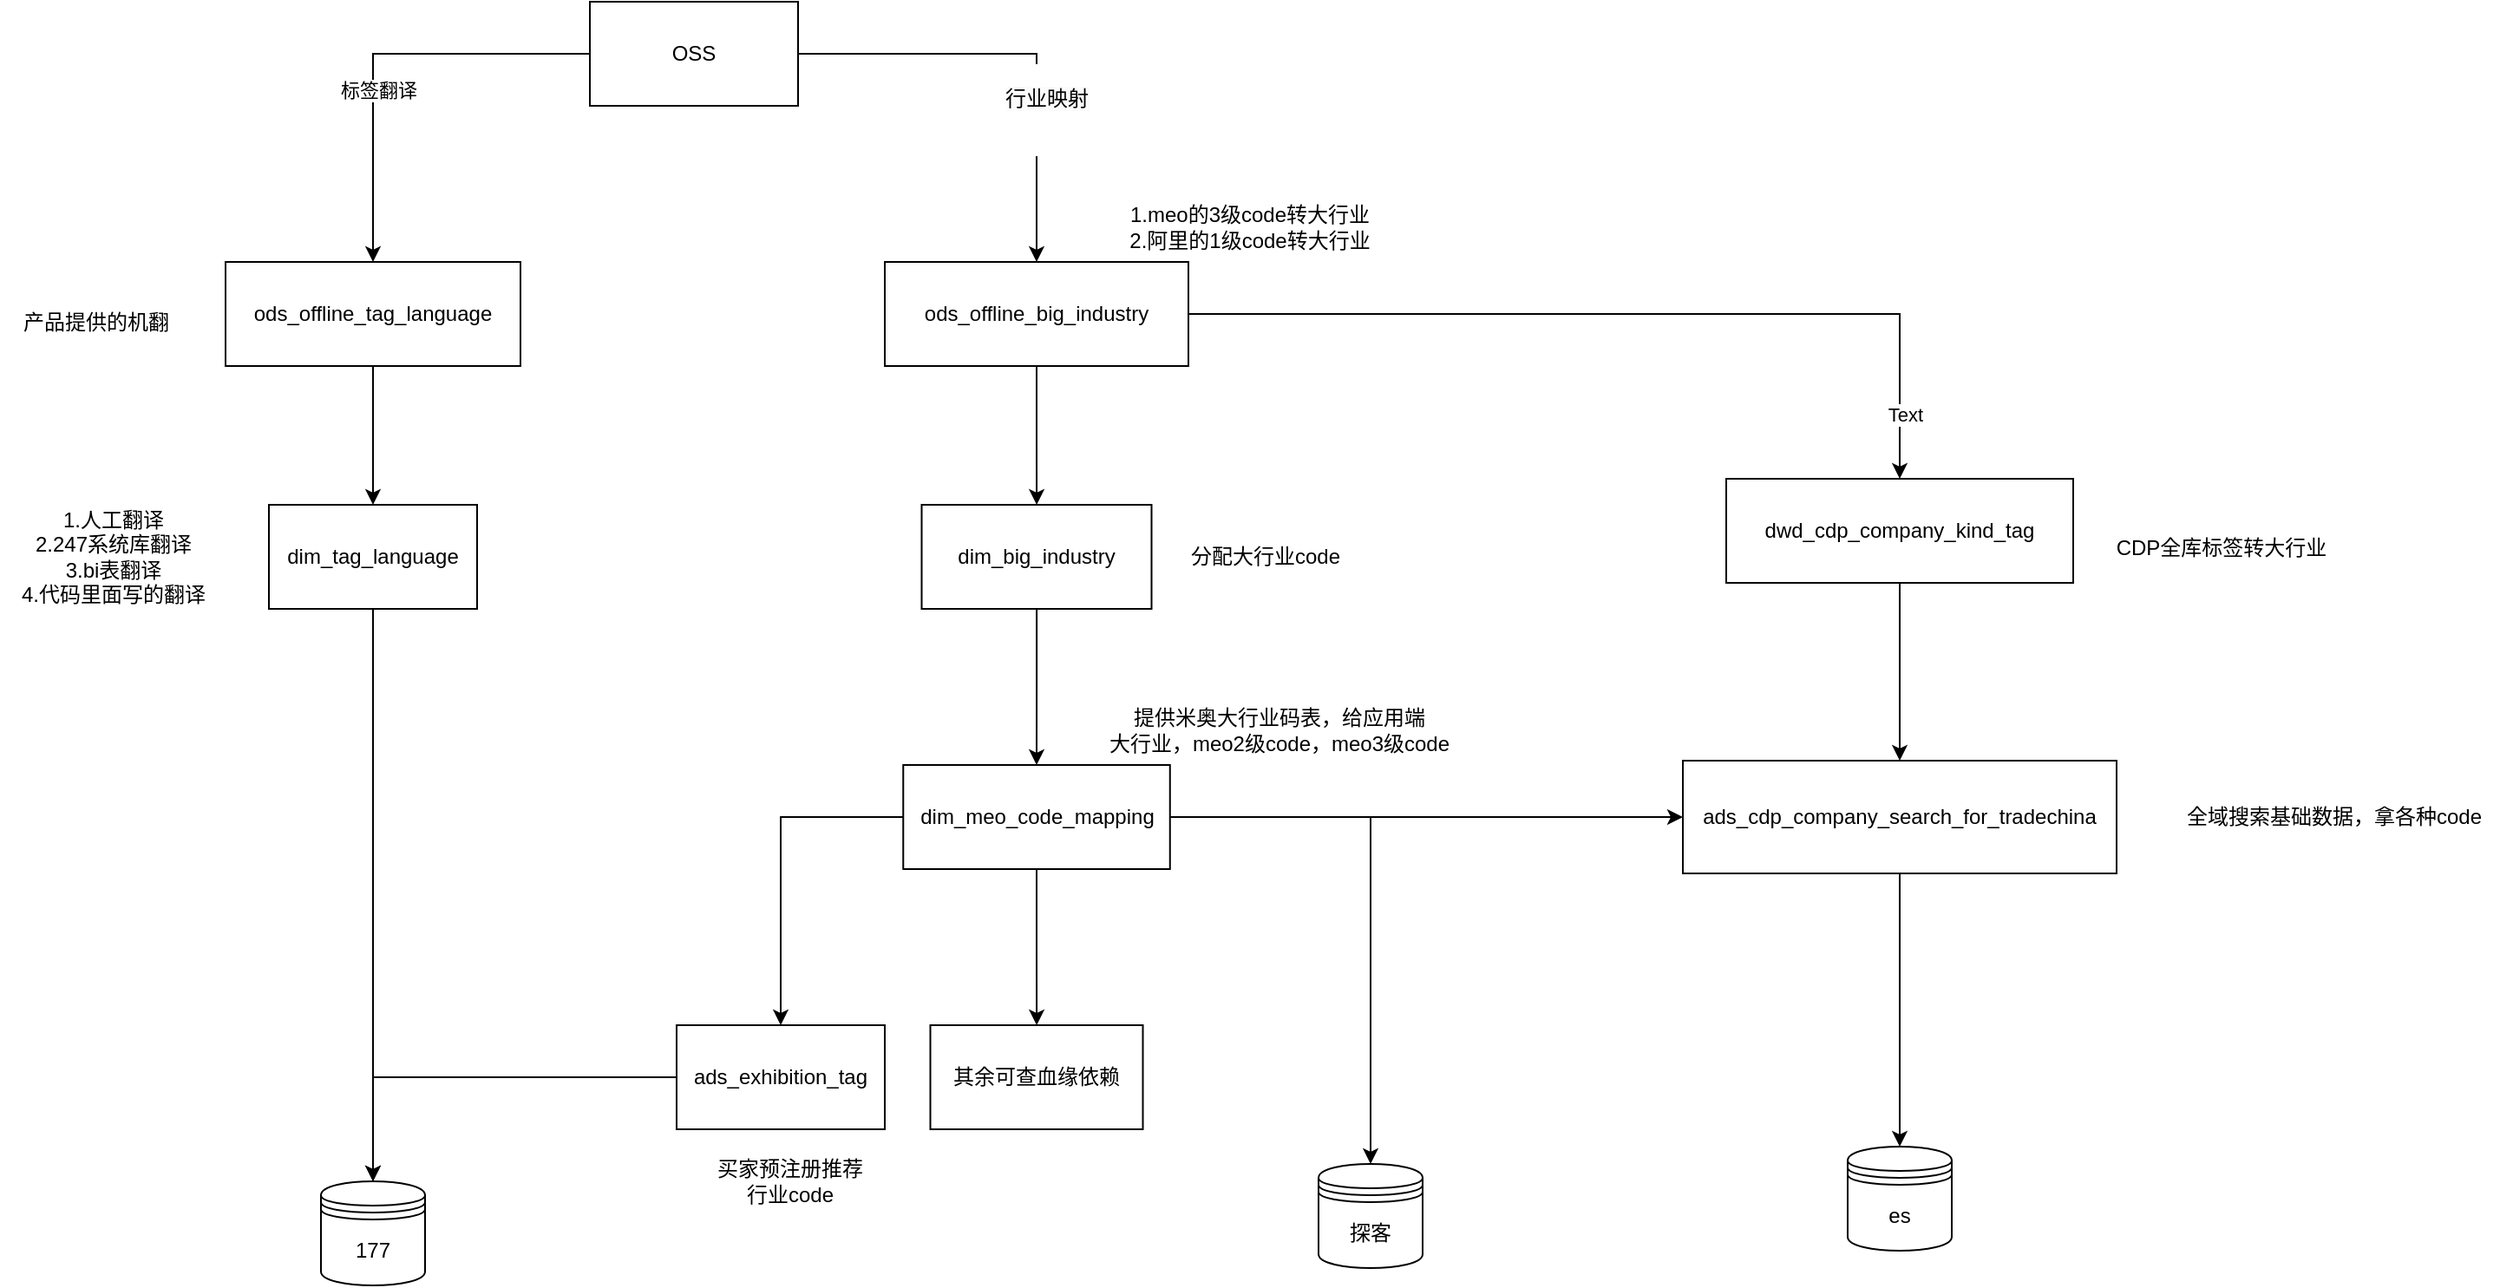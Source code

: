 <mxfile version="21.2.1" type="github">
  <diagram name="第 1 页" id="tXZeTJExA0IHet5Cv4S0">
    <mxGraphModel dx="2261" dy="796" grid="1" gridSize="10" guides="1" tooltips="1" connect="1" arrows="1" fold="1" page="1" pageScale="1" pageWidth="827" pageHeight="1169" math="0" shadow="0">
      <root>
        <mxCell id="0" />
        <mxCell id="1" parent="0" />
        <mxCell id="qQ4fWeOt8epfEO1HcPfD-9" value="" style="edgeStyle=orthogonalEdgeStyle;rounded=0;orthogonalLoop=1;jettySize=auto;html=1;" edge="1" parent="1" source="qQ4fWeOt8epfEO1HcPfD-1" target="qQ4fWeOt8epfEO1HcPfD-8">
          <mxGeometry relative="1" as="geometry" />
        </mxCell>
        <mxCell id="qQ4fWeOt8epfEO1HcPfD-16" value="标签翻译" style="edgeLabel;html=1;align=center;verticalAlign=middle;resizable=0;points=[];" vertex="1" connectable="0" parent="qQ4fWeOt8epfEO1HcPfD-9">
          <mxGeometry x="0.191" y="3" relative="1" as="geometry">
            <mxPoint as="offset" />
          </mxGeometry>
        </mxCell>
        <mxCell id="qQ4fWeOt8epfEO1HcPfD-13" value="" style="edgeStyle=orthogonalEdgeStyle;rounded=0;orthogonalLoop=1;jettySize=auto;html=1;" edge="1" parent="1" source="qQ4fWeOt8epfEO1HcPfD-1" target="qQ4fWeOt8epfEO1HcPfD-12">
          <mxGeometry relative="1" as="geometry" />
        </mxCell>
        <mxCell id="qQ4fWeOt8epfEO1HcPfD-14" value="&#xa;&lt;span style=&quot;color: rgb(0, 0, 0); font-family: Helvetica; font-size: 12px; font-style: normal; font-variant-ligatures: normal; font-variant-caps: normal; font-weight: 400; letter-spacing: normal; orphans: 2; text-align: center; text-indent: 0px; text-transform: none; widows: 2; word-spacing: 0px; -webkit-text-stroke-width: 0px; background-color: rgb(251, 251, 251); text-decoration-thickness: initial; text-decoration-style: initial; text-decoration-color: initial; float: none; display: inline !important;&quot;&gt;行业映射&lt;/span&gt;&#xa;&#xa;" style="edgeLabel;html=1;align=center;verticalAlign=middle;resizable=0;points=[];" vertex="1" connectable="0" parent="qQ4fWeOt8epfEO1HcPfD-13">
          <mxGeometry x="0.314" y="5" relative="1" as="geometry">
            <mxPoint as="offset" />
          </mxGeometry>
        </mxCell>
        <mxCell id="qQ4fWeOt8epfEO1HcPfD-1" value="OSS" style="rounded=0;whiteSpace=wrap;html=1;" vertex="1" parent="1">
          <mxGeometry x="320" y="180" width="120" height="60" as="geometry" />
        </mxCell>
        <mxCell id="qQ4fWeOt8epfEO1HcPfD-20" value="" style="edgeStyle=orthogonalEdgeStyle;rounded=0;orthogonalLoop=1;jettySize=auto;html=1;" edge="1" parent="1" source="qQ4fWeOt8epfEO1HcPfD-8" target="qQ4fWeOt8epfEO1HcPfD-19">
          <mxGeometry relative="1" as="geometry" />
        </mxCell>
        <mxCell id="qQ4fWeOt8epfEO1HcPfD-8" value="ods_offline_tag_language" style="rounded=0;whiteSpace=wrap;html=1;" vertex="1" parent="1">
          <mxGeometry x="110" y="330" width="170" height="60" as="geometry" />
        </mxCell>
        <mxCell id="qQ4fWeOt8epfEO1HcPfD-18" value="" style="edgeStyle=orthogonalEdgeStyle;rounded=0;orthogonalLoop=1;jettySize=auto;html=1;" edge="1" parent="1" source="qQ4fWeOt8epfEO1HcPfD-12" target="qQ4fWeOt8epfEO1HcPfD-17">
          <mxGeometry relative="1" as="geometry" />
        </mxCell>
        <mxCell id="qQ4fWeOt8epfEO1HcPfD-39" style="edgeStyle=orthogonalEdgeStyle;rounded=0;orthogonalLoop=1;jettySize=auto;html=1;entryX=0.5;entryY=0;entryDx=0;entryDy=0;" edge="1" parent="1" source="qQ4fWeOt8epfEO1HcPfD-12" target="qQ4fWeOt8epfEO1HcPfD-38">
          <mxGeometry relative="1" as="geometry" />
        </mxCell>
        <mxCell id="qQ4fWeOt8epfEO1HcPfD-40" value="Text" style="edgeLabel;html=1;align=center;verticalAlign=middle;resizable=0;points=[];" vertex="1" connectable="0" parent="qQ4fWeOt8epfEO1HcPfD-39">
          <mxGeometry x="0.853" y="3" relative="1" as="geometry">
            <mxPoint as="offset" />
          </mxGeometry>
        </mxCell>
        <mxCell id="qQ4fWeOt8epfEO1HcPfD-12" value="ods_offline_big_industry" style="rounded=0;whiteSpace=wrap;html=1;" vertex="1" parent="1">
          <mxGeometry x="490" y="330" width="175" height="60" as="geometry" />
        </mxCell>
        <mxCell id="qQ4fWeOt8epfEO1HcPfD-22" value="" style="edgeStyle=orthogonalEdgeStyle;rounded=0;orthogonalLoop=1;jettySize=auto;html=1;" edge="1" parent="1" source="qQ4fWeOt8epfEO1HcPfD-17" target="qQ4fWeOt8epfEO1HcPfD-21">
          <mxGeometry relative="1" as="geometry" />
        </mxCell>
        <mxCell id="qQ4fWeOt8epfEO1HcPfD-17" value="dim_big_industry" style="whiteSpace=wrap;html=1;rounded=0;" vertex="1" parent="1">
          <mxGeometry x="511.25" y="470" width="132.5" height="60" as="geometry" />
        </mxCell>
        <mxCell id="qQ4fWeOt8epfEO1HcPfD-30" style="edgeStyle=orthogonalEdgeStyle;rounded=0;orthogonalLoop=1;jettySize=auto;html=1;" edge="1" parent="1" source="qQ4fWeOt8epfEO1HcPfD-19" target="qQ4fWeOt8epfEO1HcPfD-29">
          <mxGeometry relative="1" as="geometry" />
        </mxCell>
        <mxCell id="qQ4fWeOt8epfEO1HcPfD-19" value="dim_tag_language" style="whiteSpace=wrap;html=1;rounded=0;" vertex="1" parent="1">
          <mxGeometry x="135" y="470" width="120" height="60" as="geometry" />
        </mxCell>
        <mxCell id="qQ4fWeOt8epfEO1HcPfD-27" value="" style="edgeStyle=orthogonalEdgeStyle;rounded=0;orthogonalLoop=1;jettySize=auto;html=1;" edge="1" parent="1" source="qQ4fWeOt8epfEO1HcPfD-21" target="qQ4fWeOt8epfEO1HcPfD-26">
          <mxGeometry relative="1" as="geometry" />
        </mxCell>
        <mxCell id="qQ4fWeOt8epfEO1HcPfD-35" style="edgeStyle=orthogonalEdgeStyle;rounded=0;orthogonalLoop=1;jettySize=auto;html=1;" edge="1" parent="1" source="qQ4fWeOt8epfEO1HcPfD-21" target="qQ4fWeOt8epfEO1HcPfD-34">
          <mxGeometry relative="1" as="geometry" />
        </mxCell>
        <mxCell id="qQ4fWeOt8epfEO1HcPfD-46" style="edgeStyle=orthogonalEdgeStyle;rounded=0;orthogonalLoop=1;jettySize=auto;html=1;" edge="1" parent="1" source="qQ4fWeOt8epfEO1HcPfD-21" target="qQ4fWeOt8epfEO1HcPfD-42">
          <mxGeometry relative="1" as="geometry" />
        </mxCell>
        <mxCell id="qQ4fWeOt8epfEO1HcPfD-49" value="" style="edgeStyle=orthogonalEdgeStyle;rounded=0;orthogonalLoop=1;jettySize=auto;html=1;" edge="1" parent="1" source="qQ4fWeOt8epfEO1HcPfD-21" target="qQ4fWeOt8epfEO1HcPfD-48">
          <mxGeometry relative="1" as="geometry" />
        </mxCell>
        <mxCell id="qQ4fWeOt8epfEO1HcPfD-21" value="dim_meo_code_mapping" style="whiteSpace=wrap;html=1;rounded=0;" vertex="1" parent="1">
          <mxGeometry x="500.63" y="620" width="153.75" height="60" as="geometry" />
        </mxCell>
        <mxCell id="qQ4fWeOt8epfEO1HcPfD-23" value="分配大行业code" style="text;html=1;align=center;verticalAlign=middle;resizable=0;points=[];autosize=1;strokeColor=none;fillColor=none;" vertex="1" parent="1">
          <mxGeometry x="654.38" y="485" width="110" height="30" as="geometry" />
        </mxCell>
        <mxCell id="qQ4fWeOt8epfEO1HcPfD-24" value="提供米奥大行业码表，给应用端&lt;br&gt;大行业，meo2级code，meo3级code" style="text;html=1;align=center;verticalAlign=middle;resizable=0;points=[];autosize=1;strokeColor=none;fillColor=none;" vertex="1" parent="1">
          <mxGeometry x="607" y="580" width="220" height="40" as="geometry" />
        </mxCell>
        <mxCell id="qQ4fWeOt8epfEO1HcPfD-25" value="1.人工翻译&lt;br&gt;2.247系统库翻译&lt;br&gt;3.bi表翻译&lt;br&gt;4.代码里面写的翻译" style="text;html=1;align=center;verticalAlign=middle;resizable=0;points=[];autosize=1;strokeColor=none;fillColor=none;" vertex="1" parent="1">
          <mxGeometry x="-20" y="465" width="130" height="70" as="geometry" />
        </mxCell>
        <mxCell id="qQ4fWeOt8epfEO1HcPfD-32" style="edgeStyle=orthogonalEdgeStyle;rounded=0;orthogonalLoop=1;jettySize=auto;html=1;entryX=0.5;entryY=0;entryDx=0;entryDy=0;" edge="1" parent="1" source="qQ4fWeOt8epfEO1HcPfD-26" target="qQ4fWeOt8epfEO1HcPfD-29">
          <mxGeometry relative="1" as="geometry" />
        </mxCell>
        <mxCell id="qQ4fWeOt8epfEO1HcPfD-26" value="ads_exhibition_tag" style="whiteSpace=wrap;html=1;rounded=0;" vertex="1" parent="1">
          <mxGeometry x="369.995" y="770" width="120" height="60" as="geometry" />
        </mxCell>
        <mxCell id="qQ4fWeOt8epfEO1HcPfD-28" value="买家预注册推荐&lt;br&gt;行业code" style="text;html=1;align=center;verticalAlign=middle;resizable=0;points=[];autosize=1;strokeColor=none;fillColor=none;" vertex="1" parent="1">
          <mxGeometry x="379.99" y="840" width="110" height="40" as="geometry" />
        </mxCell>
        <mxCell id="qQ4fWeOt8epfEO1HcPfD-29" value="177" style="shape=datastore;whiteSpace=wrap;html=1;" vertex="1" parent="1">
          <mxGeometry x="165" y="860" width="60" height="60" as="geometry" />
        </mxCell>
        <mxCell id="qQ4fWeOt8epfEO1HcPfD-34" value="探客" style="shape=datastore;whiteSpace=wrap;html=1;" vertex="1" parent="1">
          <mxGeometry x="740" y="850" width="60" height="60" as="geometry" />
        </mxCell>
        <mxCell id="qQ4fWeOt8epfEO1HcPfD-36" value="1.meo的3级code转大行业&lt;br&gt;2.阿里的1级code转大行业" style="text;html=1;align=center;verticalAlign=middle;resizable=0;points=[];autosize=1;strokeColor=none;fillColor=none;" vertex="1" parent="1">
          <mxGeometry x="620" y="290" width="160" height="40" as="geometry" />
        </mxCell>
        <mxCell id="qQ4fWeOt8epfEO1HcPfD-37" value="产品提供的机翻" style="text;html=1;align=center;verticalAlign=middle;resizable=0;points=[];autosize=1;strokeColor=none;fillColor=none;" vertex="1" parent="1">
          <mxGeometry x="-20" y="350" width="110" height="30" as="geometry" />
        </mxCell>
        <mxCell id="qQ4fWeOt8epfEO1HcPfD-43" value="" style="edgeStyle=orthogonalEdgeStyle;rounded=0;orthogonalLoop=1;jettySize=auto;html=1;" edge="1" parent="1" source="qQ4fWeOt8epfEO1HcPfD-38" target="qQ4fWeOt8epfEO1HcPfD-42">
          <mxGeometry relative="1" as="geometry" />
        </mxCell>
        <mxCell id="qQ4fWeOt8epfEO1HcPfD-38" value="dwd_cdp_company_kind_tag" style="rounded=0;whiteSpace=wrap;html=1;" vertex="1" parent="1">
          <mxGeometry x="975" y="455" width="200" height="60" as="geometry" />
        </mxCell>
        <mxCell id="qQ4fWeOt8epfEO1HcPfD-41" value="CDP全库标签转大行业" style="text;html=1;align=center;verticalAlign=middle;resizable=0;points=[];autosize=1;strokeColor=none;fillColor=none;" vertex="1" parent="1">
          <mxGeometry x="1190" y="480" width="140" height="30" as="geometry" />
        </mxCell>
        <mxCell id="qQ4fWeOt8epfEO1HcPfD-51" style="edgeStyle=orthogonalEdgeStyle;rounded=0;orthogonalLoop=1;jettySize=auto;html=1;" edge="1" parent="1" source="qQ4fWeOt8epfEO1HcPfD-42" target="qQ4fWeOt8epfEO1HcPfD-50">
          <mxGeometry relative="1" as="geometry" />
        </mxCell>
        <mxCell id="qQ4fWeOt8epfEO1HcPfD-42" value="ads_cdp_company_search_for_tradechina" style="whiteSpace=wrap;html=1;rounded=0;" vertex="1" parent="1">
          <mxGeometry x="950" y="617.5" width="250" height="65" as="geometry" />
        </mxCell>
        <mxCell id="qQ4fWeOt8epfEO1HcPfD-44" value="全域搜索基础数据，拿各种code" style="text;html=1;align=center;verticalAlign=middle;resizable=0;points=[];autosize=1;strokeColor=none;fillColor=none;" vertex="1" parent="1">
          <mxGeometry x="1230" y="635" width="190" height="30" as="geometry" />
        </mxCell>
        <mxCell id="qQ4fWeOt8epfEO1HcPfD-48" value="其余可查血缘依赖" style="rounded=0;whiteSpace=wrap;html=1;" vertex="1" parent="1">
          <mxGeometry x="516.25" y="770" width="122.5" height="60" as="geometry" />
        </mxCell>
        <mxCell id="qQ4fWeOt8epfEO1HcPfD-50" value="es" style="shape=datastore;whiteSpace=wrap;html=1;" vertex="1" parent="1">
          <mxGeometry x="1045" y="840" width="60" height="60" as="geometry" />
        </mxCell>
      </root>
    </mxGraphModel>
  </diagram>
</mxfile>
